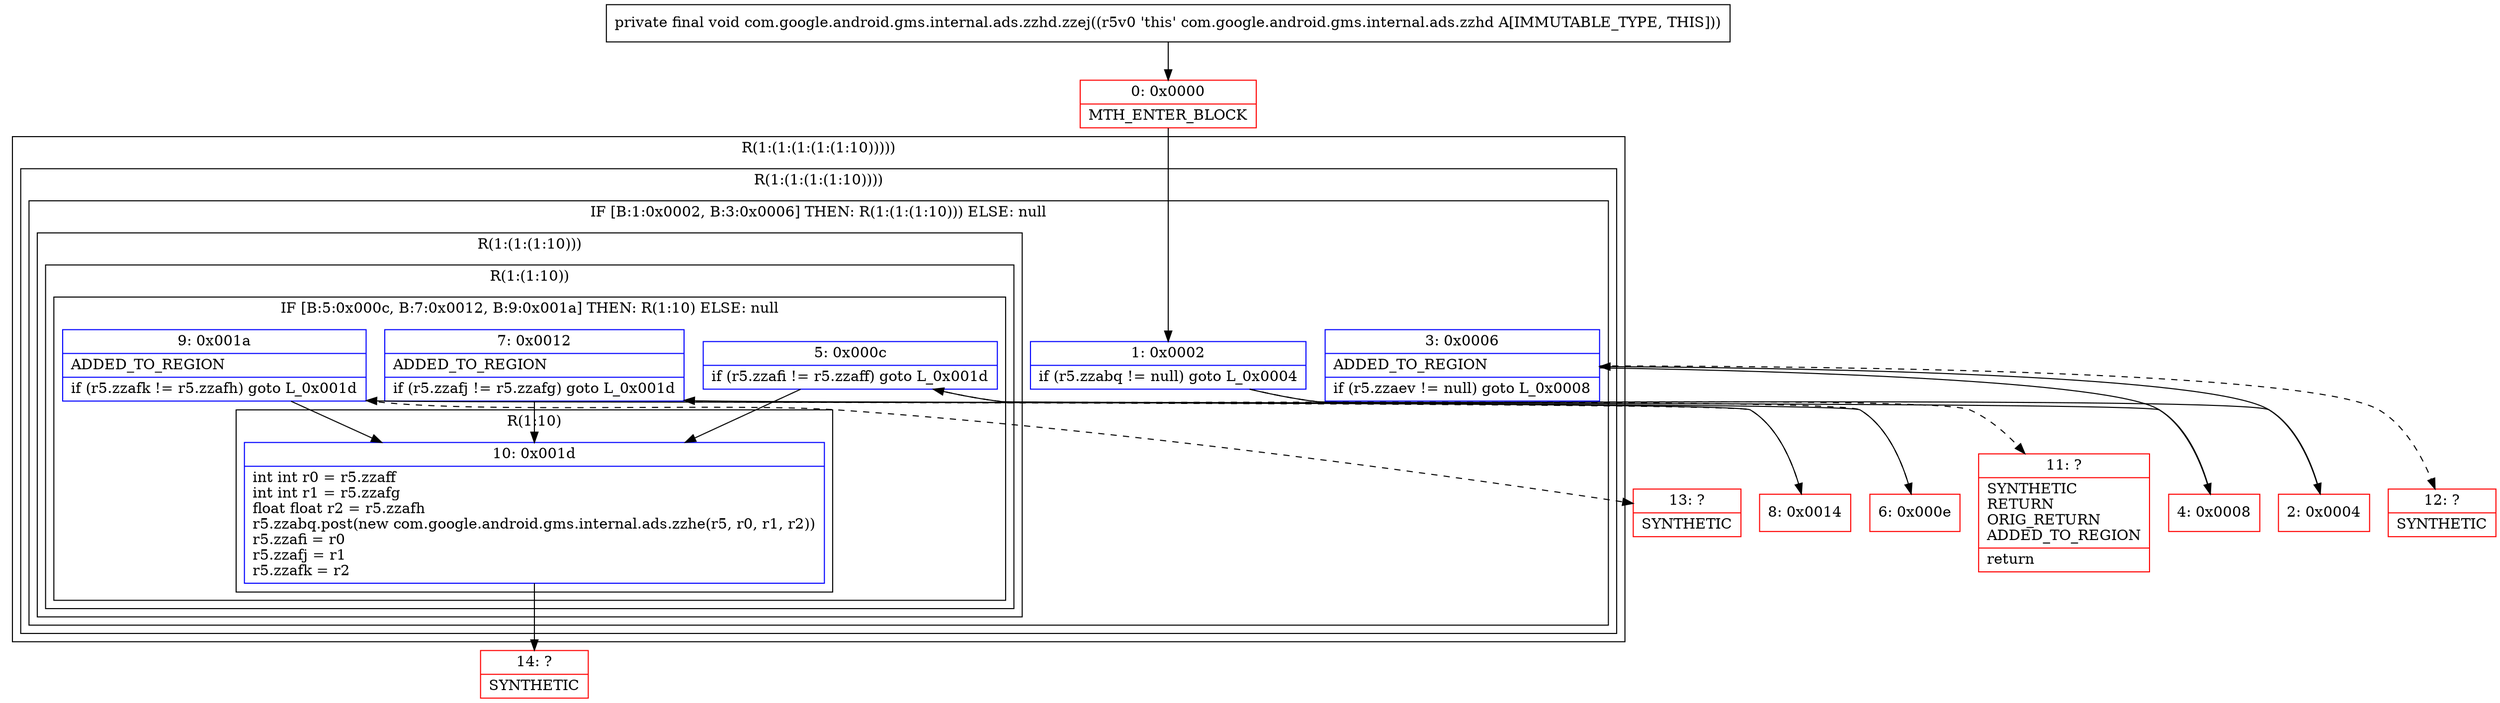 digraph "CFG forcom.google.android.gms.internal.ads.zzhd.zzej()V" {
subgraph cluster_Region_805245936 {
label = "R(1:(1:(1:(1:(1:10)))))";
node [shape=record,color=blue];
subgraph cluster_Region_501230231 {
label = "R(1:(1:(1:(1:10))))";
node [shape=record,color=blue];
subgraph cluster_IfRegion_57947366 {
label = "IF [B:1:0x0002, B:3:0x0006] THEN: R(1:(1:(1:10))) ELSE: null";
node [shape=record,color=blue];
Node_1 [shape=record,label="{1\:\ 0x0002|if (r5.zzabq != null) goto L_0x0004\l}"];
Node_3 [shape=record,label="{3\:\ 0x0006|ADDED_TO_REGION\l|if (r5.zzaev != null) goto L_0x0008\l}"];
subgraph cluster_Region_757279160 {
label = "R(1:(1:(1:10)))";
node [shape=record,color=blue];
subgraph cluster_Region_2056572799 {
label = "R(1:(1:10))";
node [shape=record,color=blue];
subgraph cluster_IfRegion_1715267112 {
label = "IF [B:5:0x000c, B:7:0x0012, B:9:0x001a] THEN: R(1:10) ELSE: null";
node [shape=record,color=blue];
Node_5 [shape=record,label="{5\:\ 0x000c|if (r5.zzafi != r5.zzaff) goto L_0x001d\l}"];
Node_7 [shape=record,label="{7\:\ 0x0012|ADDED_TO_REGION\l|if (r5.zzafj != r5.zzafg) goto L_0x001d\l}"];
Node_9 [shape=record,label="{9\:\ 0x001a|ADDED_TO_REGION\l|if (r5.zzafk != r5.zzafh) goto L_0x001d\l}"];
subgraph cluster_Region_1651520728 {
label = "R(1:10)";
node [shape=record,color=blue];
Node_10 [shape=record,label="{10\:\ 0x001d|int int r0 = r5.zzaff\lint int r1 = r5.zzafg\lfloat float r2 = r5.zzafh\lr5.zzabq.post(new com.google.android.gms.internal.ads.zzhe(r5, r0, r1, r2))\lr5.zzafi = r0\lr5.zzafj = r1\lr5.zzafk = r2\l}"];
}
}
}
}
}
}
}
Node_0 [shape=record,color=red,label="{0\:\ 0x0000|MTH_ENTER_BLOCK\l}"];
Node_2 [shape=record,color=red,label="{2\:\ 0x0004}"];
Node_4 [shape=record,color=red,label="{4\:\ 0x0008}"];
Node_6 [shape=record,color=red,label="{6\:\ 0x000e}"];
Node_8 [shape=record,color=red,label="{8\:\ 0x0014}"];
Node_11 [shape=record,color=red,label="{11\:\ ?|SYNTHETIC\lRETURN\lORIG_RETURN\lADDED_TO_REGION\l|return\l}"];
Node_12 [shape=record,color=red,label="{12\:\ ?|SYNTHETIC\l}"];
Node_13 [shape=record,color=red,label="{13\:\ ?|SYNTHETIC\l}"];
Node_14 [shape=record,color=red,label="{14\:\ ?|SYNTHETIC\l}"];
MethodNode[shape=record,label="{private final void com.google.android.gms.internal.ads.zzhd.zzej((r5v0 'this' com.google.android.gms.internal.ads.zzhd A[IMMUTABLE_TYPE, THIS])) }"];
MethodNode -> Node_0;
Node_1 -> Node_2;
Node_1 -> Node_11[style=dashed];
Node_3 -> Node_4;
Node_3 -> Node_12[style=dashed];
Node_5 -> Node_6[style=dashed];
Node_5 -> Node_10;
Node_7 -> Node_8[style=dashed];
Node_7 -> Node_10;
Node_9 -> Node_10;
Node_9 -> Node_13[style=dashed];
Node_10 -> Node_14;
Node_0 -> Node_1;
Node_2 -> Node_3;
Node_4 -> Node_5;
Node_6 -> Node_7;
Node_8 -> Node_9;
}

